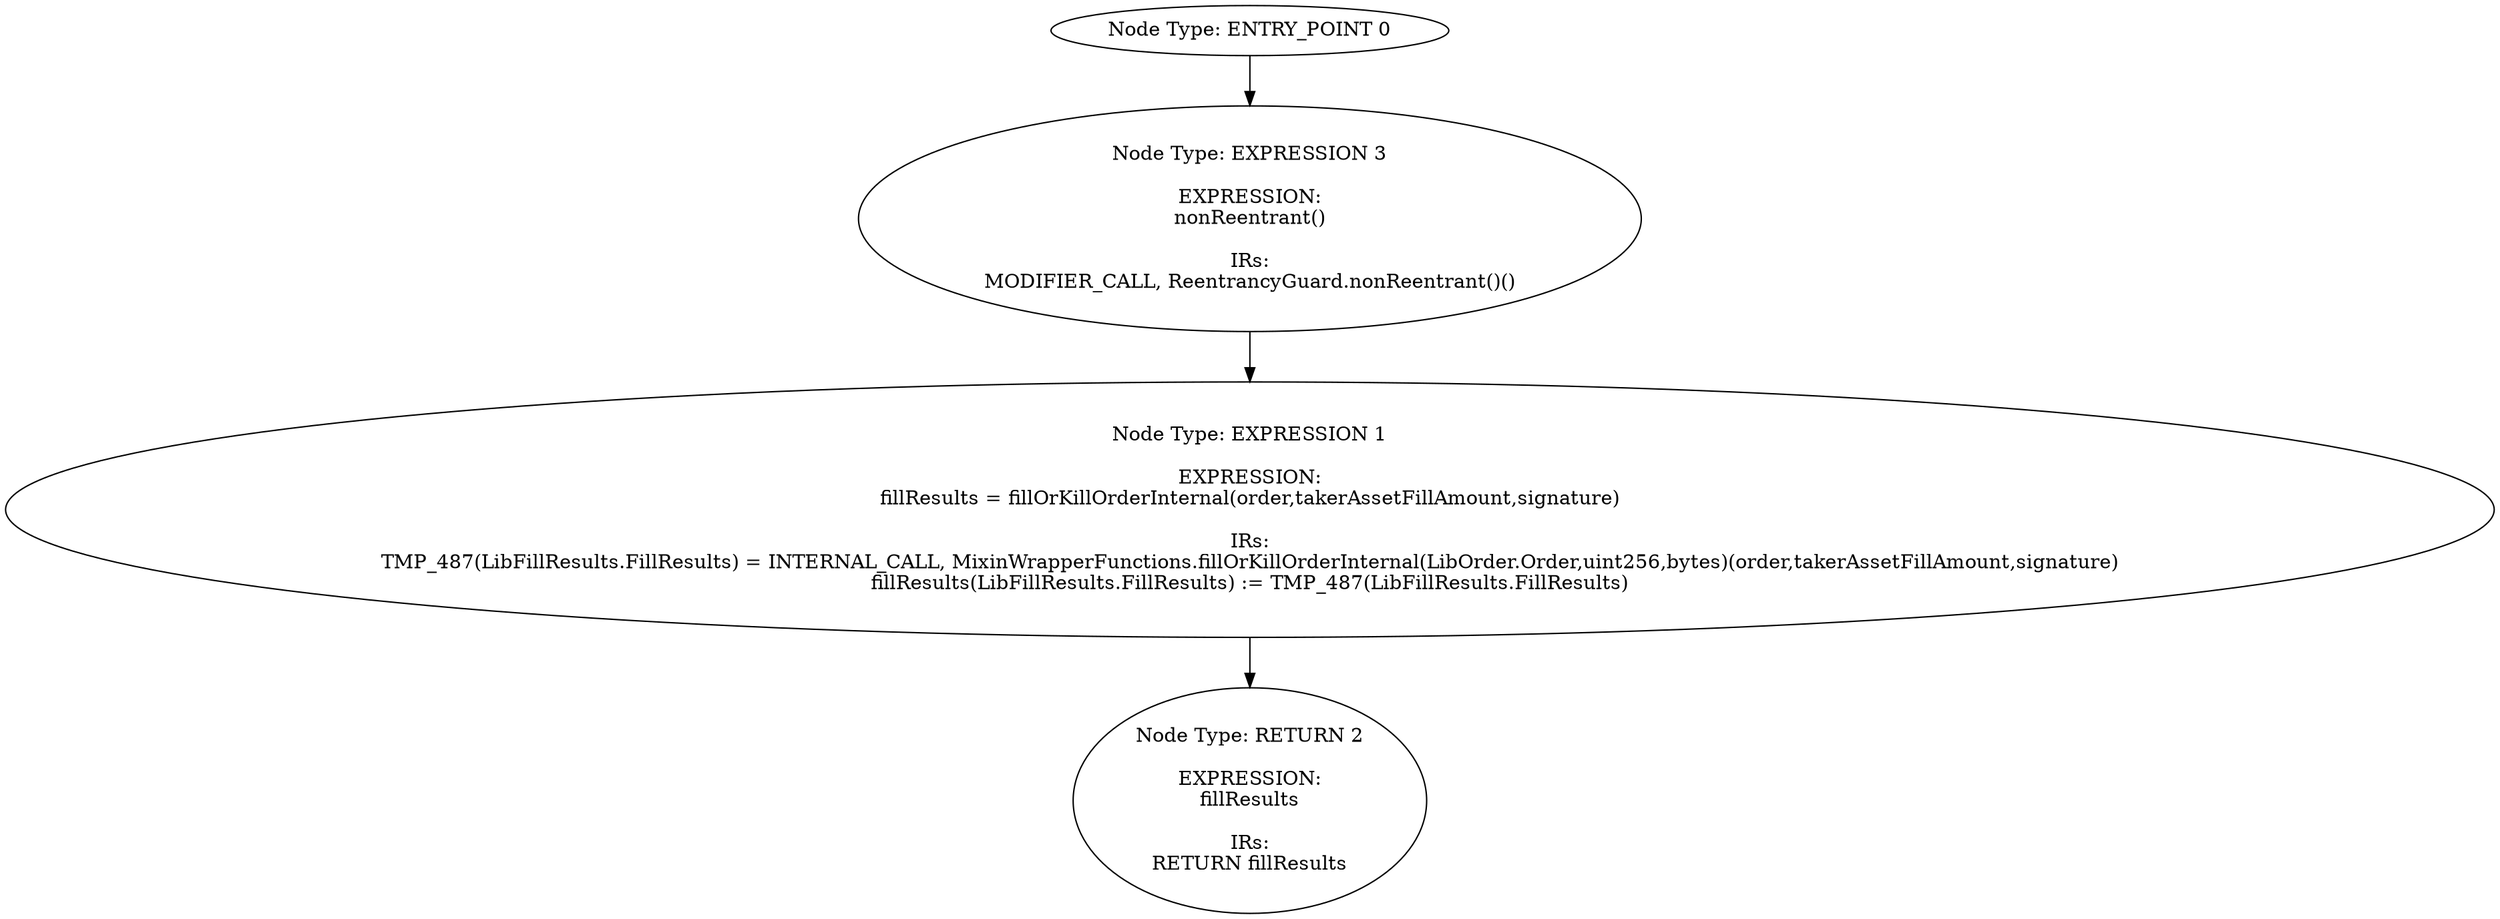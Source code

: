 digraph{
0[label="Node Type: ENTRY_POINT 0
"];
0->3;
1[label="Node Type: EXPRESSION 1

EXPRESSION:
fillResults = fillOrKillOrderInternal(order,takerAssetFillAmount,signature)

IRs:
TMP_487(LibFillResults.FillResults) = INTERNAL_CALL, MixinWrapperFunctions.fillOrKillOrderInternal(LibOrder.Order,uint256,bytes)(order,takerAssetFillAmount,signature)
fillResults(LibFillResults.FillResults) := TMP_487(LibFillResults.FillResults)"];
1->2;
2[label="Node Type: RETURN 2

EXPRESSION:
fillResults

IRs:
RETURN fillResults"];
3[label="Node Type: EXPRESSION 3

EXPRESSION:
nonReentrant()

IRs:
MODIFIER_CALL, ReentrancyGuard.nonReentrant()()"];
3->1;
}
